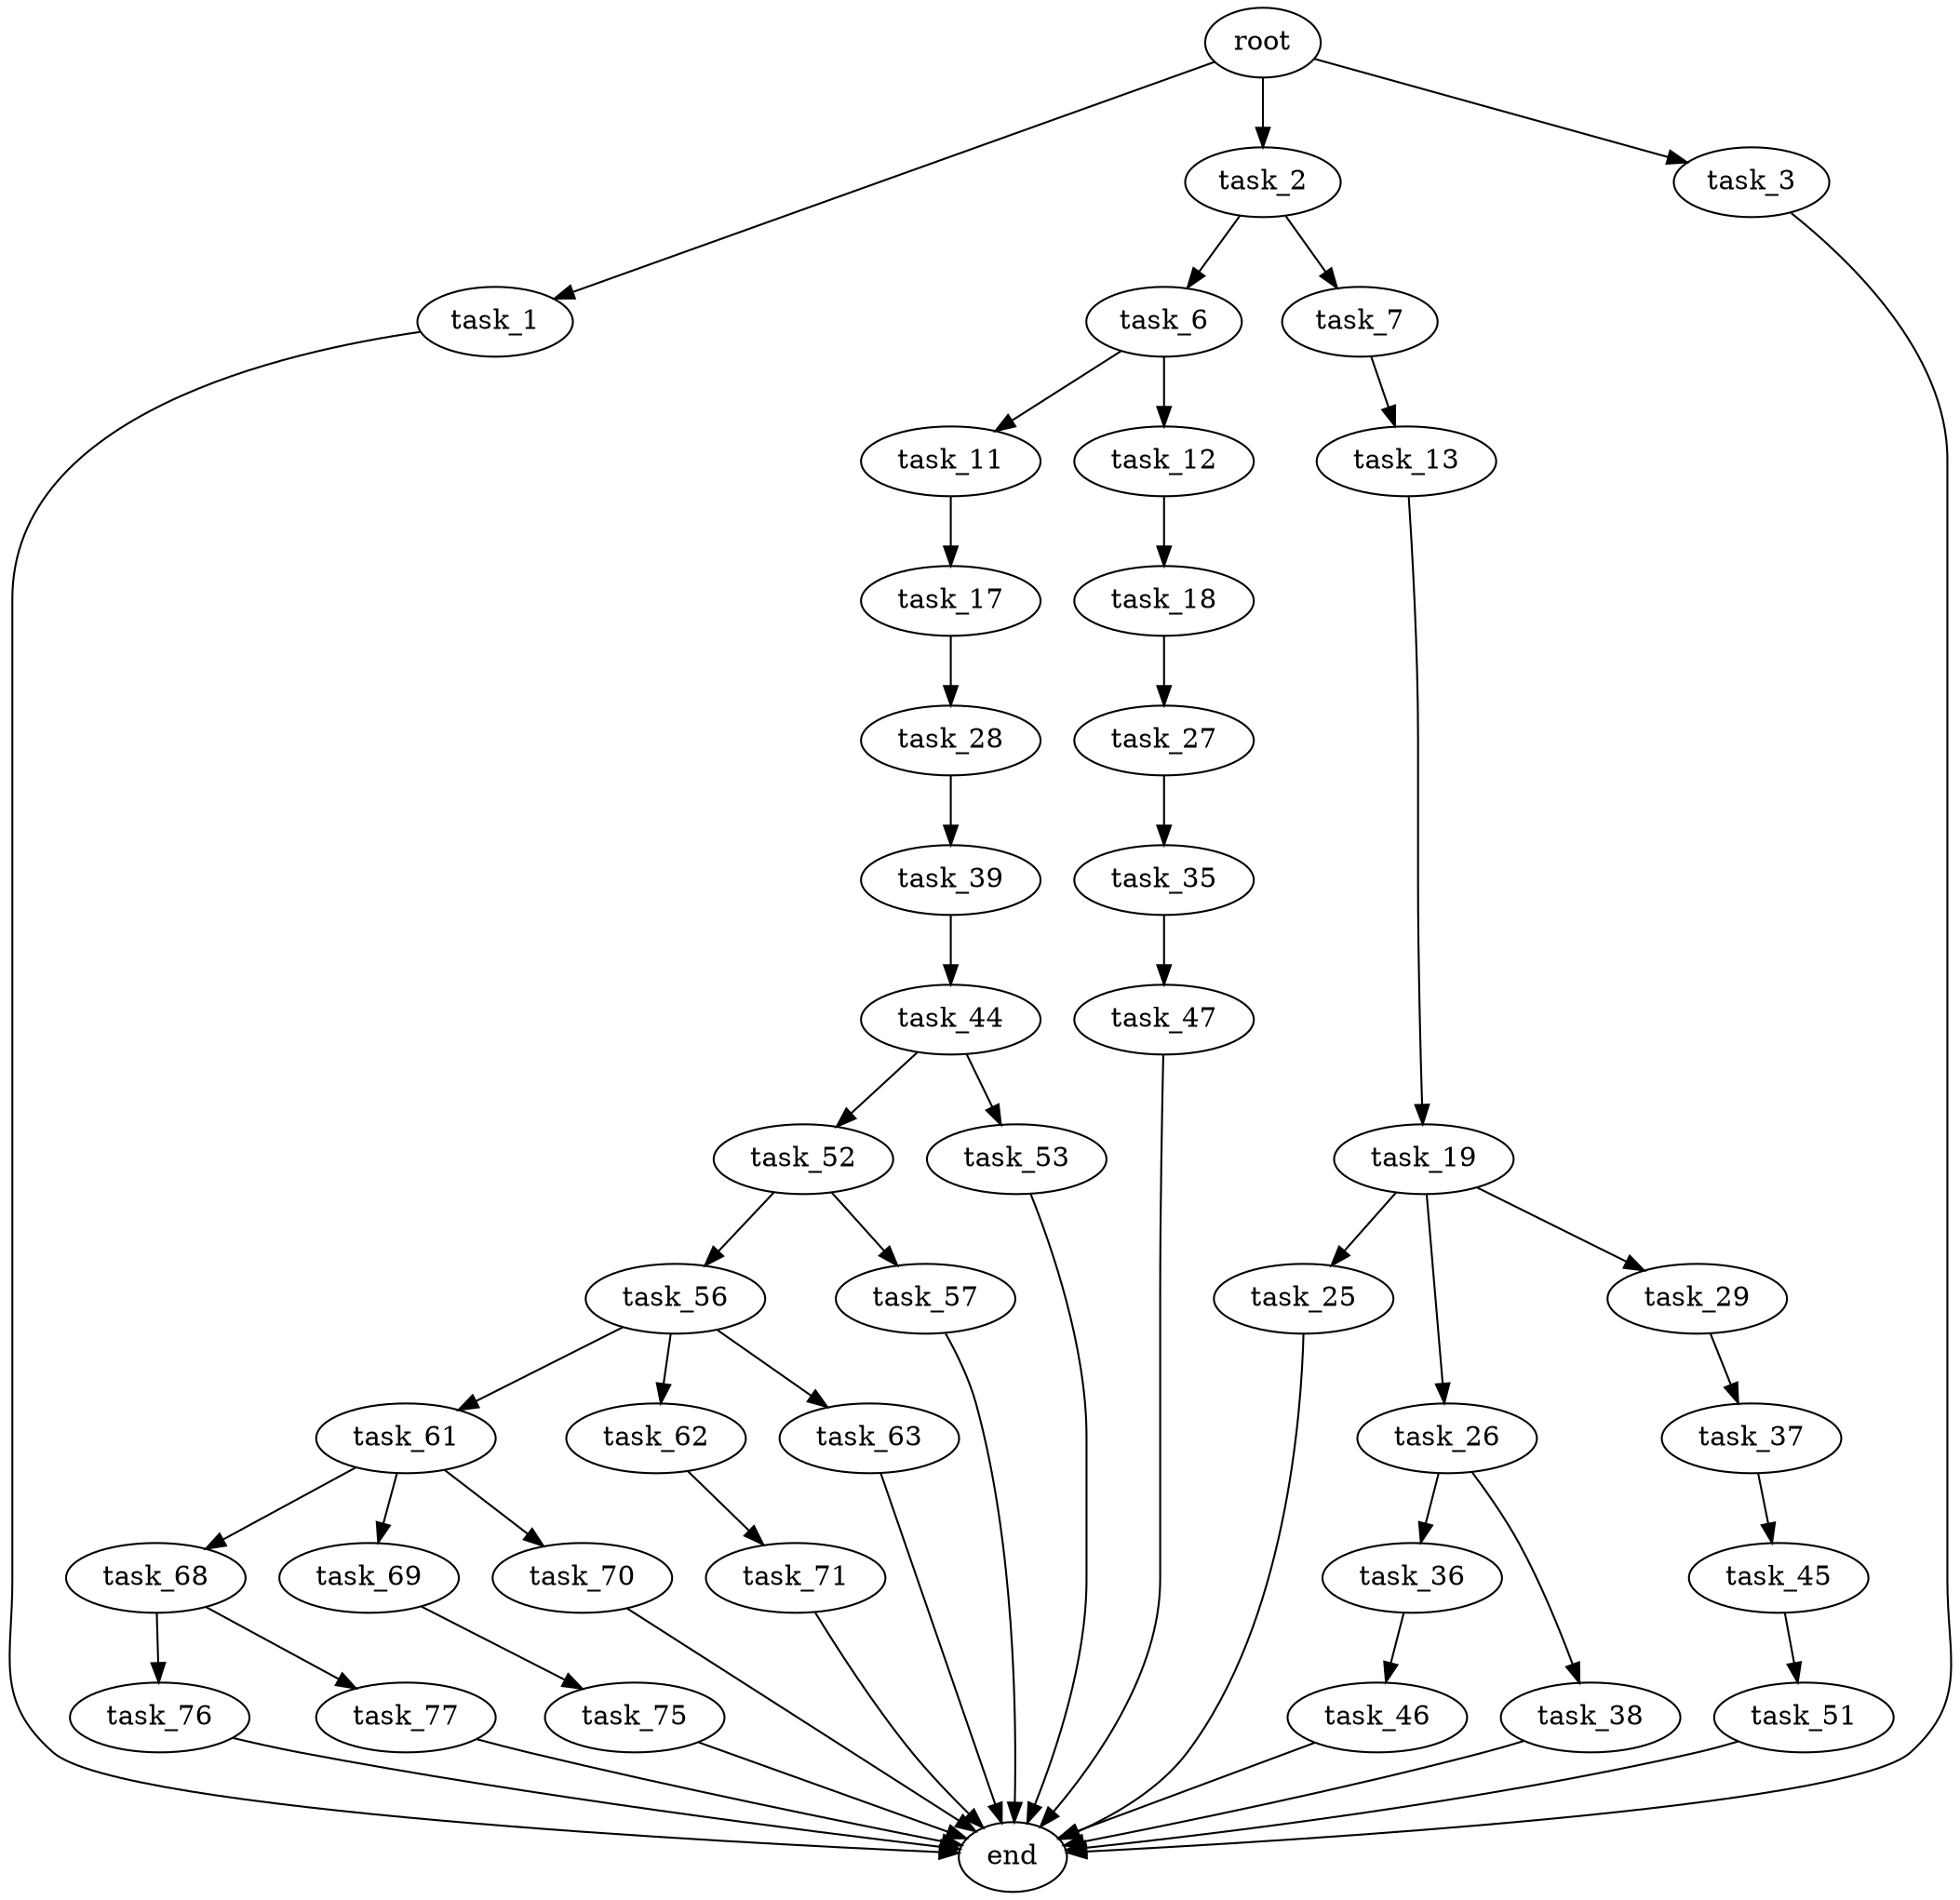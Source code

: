 digraph G {
  root [size="0.000000"];
  task_1 [size="68719476736.000000"];
  task_2 [size="10603201045.000000"];
  task_3 [size="8989129286.000000"];
  end [size="0.000000"];
  task_6 [size="8589934592.000000"];
  task_7 [size="8589934592.000000"];
  task_11 [size="134217728000.000000"];
  task_12 [size="34398738245.000000"];
  task_13 [size="27243368016.000000"];
  task_17 [size="5186268896.000000"];
  task_18 [size="3431670173.000000"];
  task_19 [size="602929979863.000000"];
  task_28 [size="15474657415.000000"];
  task_27 [size="134217728000.000000"];
  task_25 [size="134217728000.000000"];
  task_26 [size="549755813888.000000"];
  task_29 [size="1135457211127.000000"];
  task_36 [size="922968204239.000000"];
  task_38 [size="356719522172.000000"];
  task_35 [size="28991029248.000000"];
  task_39 [size="7248119054.000000"];
  task_37 [size="34276426132.000000"];
  task_47 [size="729805378173.000000"];
  task_46 [size="28991029248.000000"];
  task_45 [size="368293445632.000000"];
  task_44 [size="782757789696.000000"];
  task_52 [size="4789693389.000000"];
  task_53 [size="28991029248.000000"];
  task_51 [size="10264450437.000000"];
  task_56 [size="321654200173.000000"];
  task_57 [size="549755813888.000000"];
  task_61 [size="711239021.000000"];
  task_62 [size="50792948134.000000"];
  task_63 [size="734469596328.000000"];
  task_68 [size="21549681544.000000"];
  task_69 [size="1178510464.000000"];
  task_70 [size="782757789696.000000"];
  task_71 [size="549755813888.000000"];
  task_76 [size="134217728000.000000"];
  task_77 [size="68719476736.000000"];
  task_75 [size="231928233984.000000"];

  root -> task_1 [size="1.000000"];
  root -> task_2 [size="1.000000"];
  root -> task_3 [size="1.000000"];
  task_1 -> end [size="1.000000"];
  task_2 -> task_6 [size="209715200.000000"];
  task_2 -> task_7 [size="209715200.000000"];
  task_3 -> end [size="1.000000"];
  task_6 -> task_11 [size="33554432.000000"];
  task_6 -> task_12 [size="33554432.000000"];
  task_7 -> task_13 [size="33554432.000000"];
  task_11 -> task_17 [size="209715200.000000"];
  task_12 -> task_18 [size="33554432.000000"];
  task_13 -> task_19 [size="536870912.000000"];
  task_17 -> task_28 [size="134217728.000000"];
  task_18 -> task_27 [size="75497472.000000"];
  task_19 -> task_25 [size="838860800.000000"];
  task_19 -> task_26 [size="838860800.000000"];
  task_19 -> task_29 [size="838860800.000000"];
  task_28 -> task_39 [size="33554432.000000"];
  task_27 -> task_35 [size="209715200.000000"];
  task_25 -> end [size="1.000000"];
  task_26 -> task_36 [size="536870912.000000"];
  task_26 -> task_38 [size="536870912.000000"];
  task_29 -> task_37 [size="838860800.000000"];
  task_36 -> task_46 [size="838860800.000000"];
  task_38 -> end [size="1.000000"];
  task_35 -> task_47 [size="75497472.000000"];
  task_39 -> task_44 [size="301989888.000000"];
  task_37 -> task_45 [size="536870912.000000"];
  task_47 -> end [size="1.000000"];
  task_46 -> end [size="1.000000"];
  task_45 -> task_51 [size="411041792.000000"];
  task_44 -> task_52 [size="679477248.000000"];
  task_44 -> task_53 [size="679477248.000000"];
  task_52 -> task_56 [size="209715200.000000"];
  task_52 -> task_57 [size="209715200.000000"];
  task_53 -> end [size="1.000000"];
  task_51 -> end [size="1.000000"];
  task_56 -> task_61 [size="209715200.000000"];
  task_56 -> task_62 [size="209715200.000000"];
  task_56 -> task_63 [size="209715200.000000"];
  task_57 -> end [size="1.000000"];
  task_61 -> task_68 [size="33554432.000000"];
  task_61 -> task_69 [size="33554432.000000"];
  task_61 -> task_70 [size="33554432.000000"];
  task_62 -> task_71 [size="838860800.000000"];
  task_63 -> end [size="1.000000"];
  task_68 -> task_76 [size="33554432.000000"];
  task_68 -> task_77 [size="33554432.000000"];
  task_69 -> task_75 [size="33554432.000000"];
  task_70 -> end [size="1.000000"];
  task_71 -> end [size="1.000000"];
  task_76 -> end [size="1.000000"];
  task_77 -> end [size="1.000000"];
  task_75 -> end [size="1.000000"];
}
